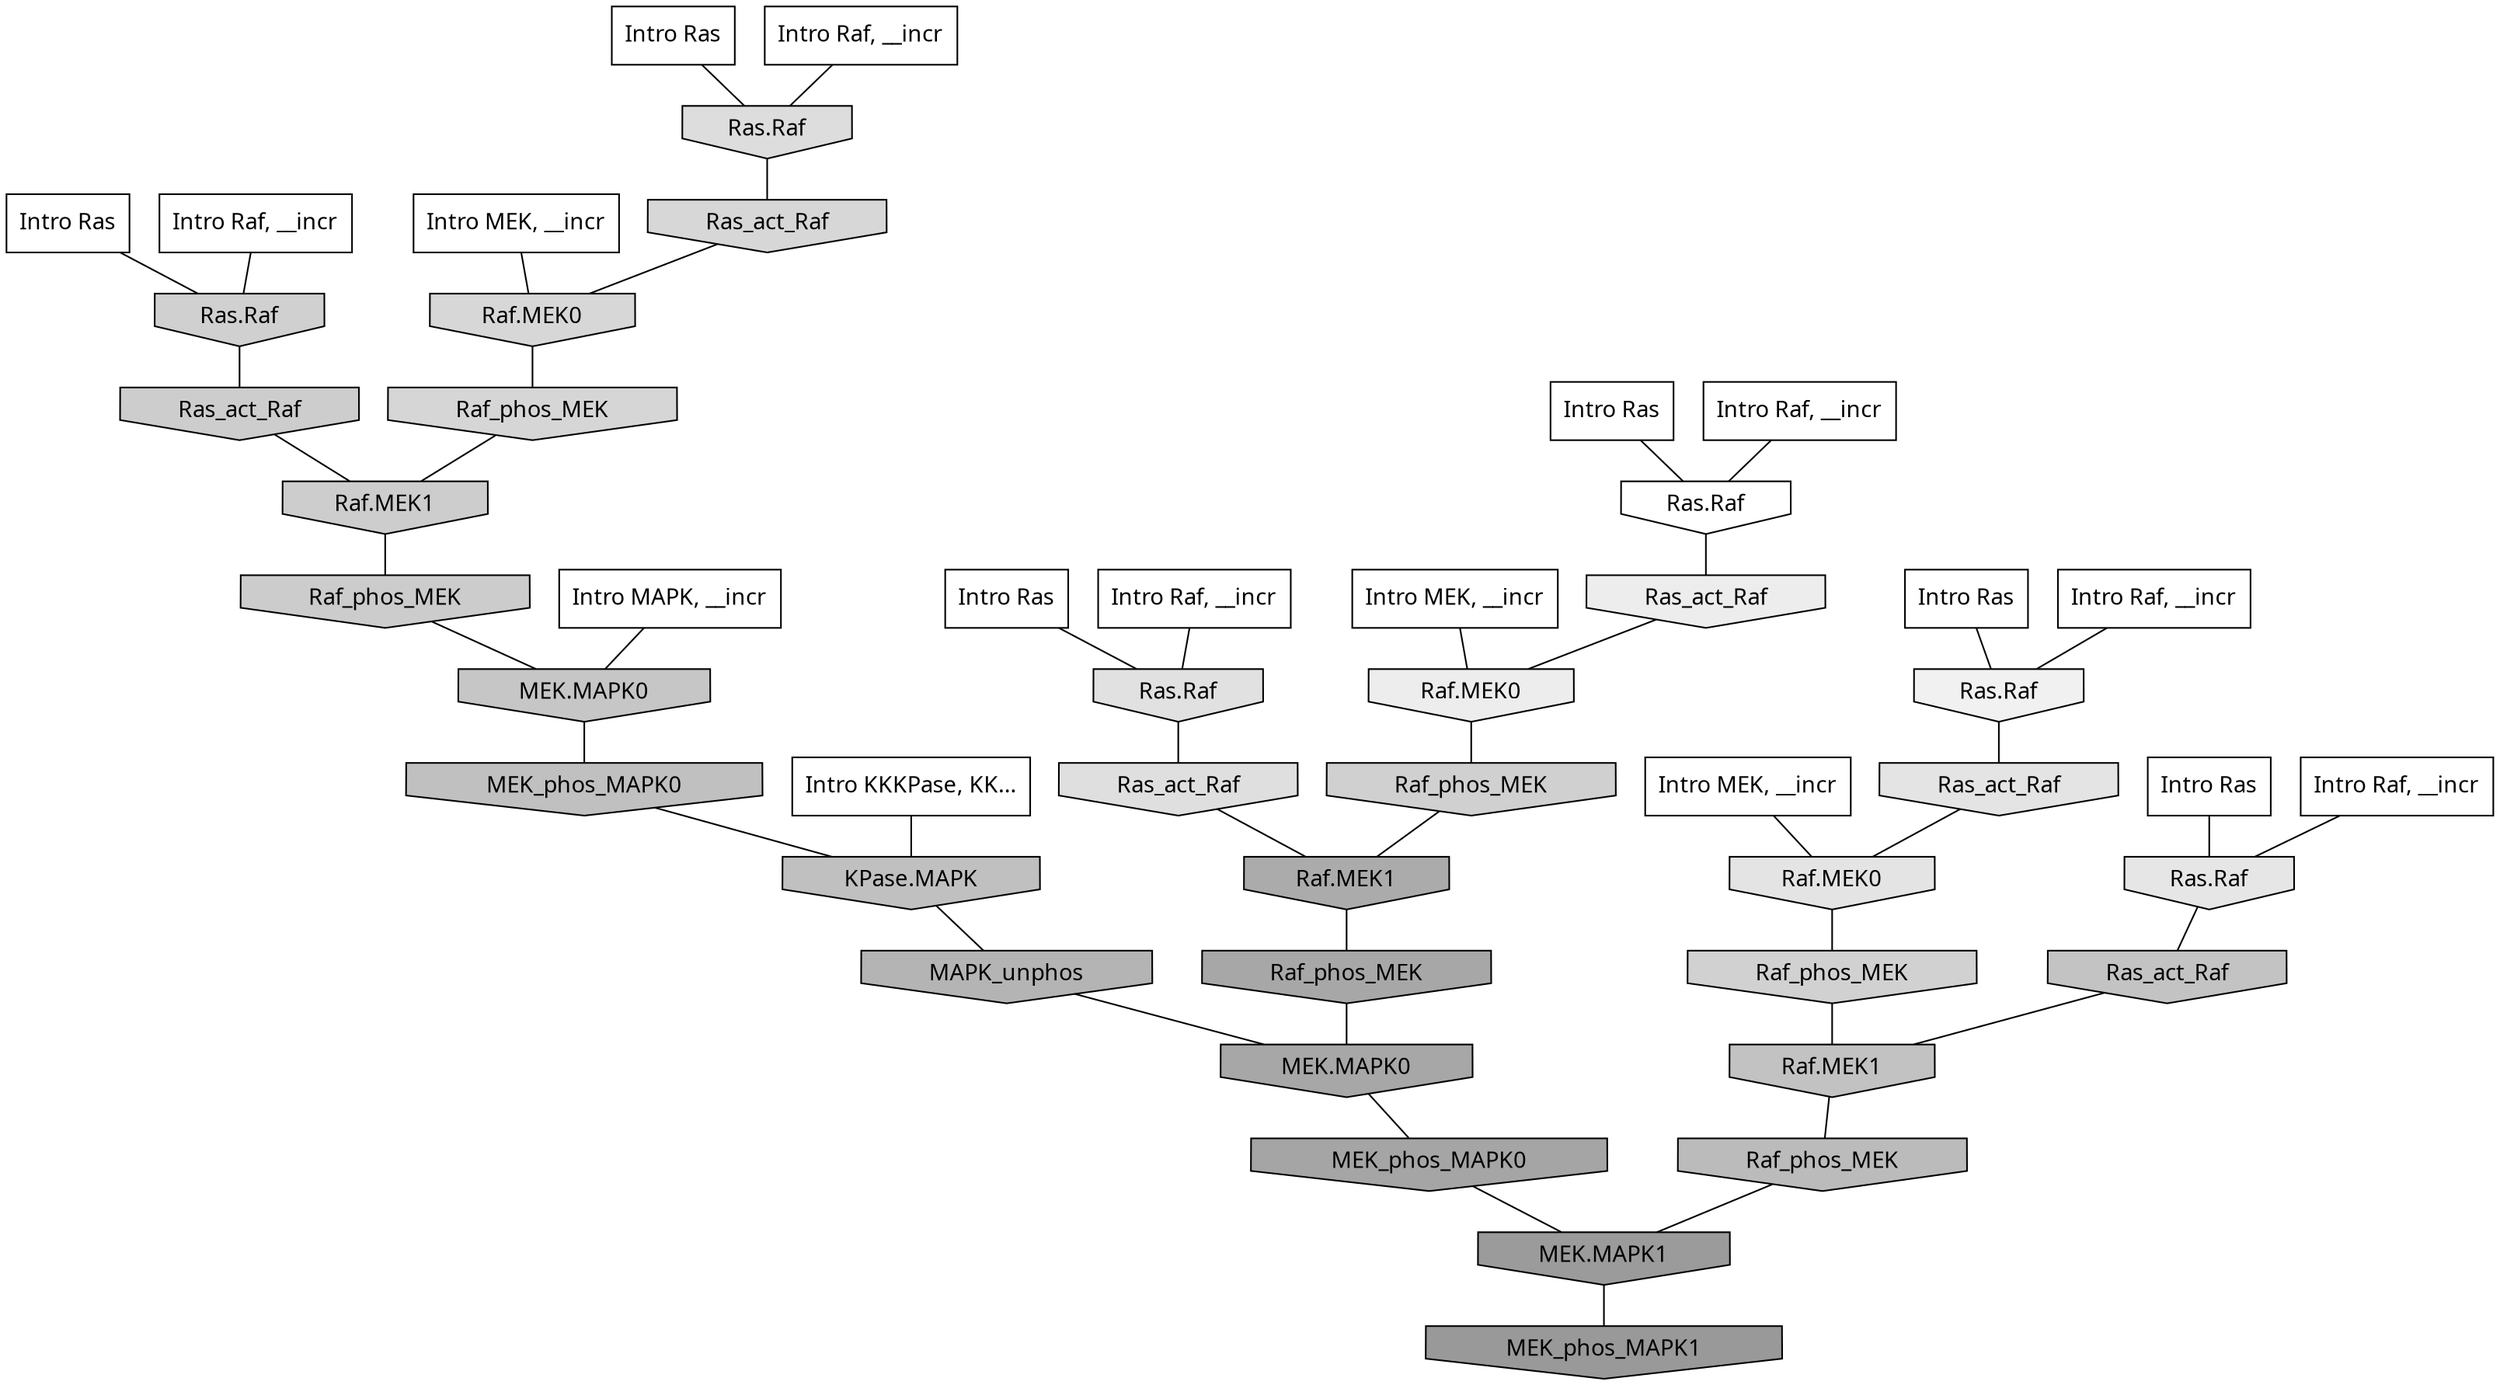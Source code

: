 digraph G{
  rankdir="TB";
  ranksep=0.30;
  node [fontname="CMU Serif"];
  edge [fontname="CMU Serif"];
  
  4 [label="Intro Ras", shape=rectangle, style=filled, fillcolor="0.000 0.000 1.000"]
  
  22 [label="Intro Ras", shape=rectangle, style=filled, fillcolor="0.000 0.000 1.000"]
  
  39 [label="Intro Ras", shape=rectangle, style=filled, fillcolor="0.000 0.000 1.000"]
  
  52 [label="Intro Ras", shape=rectangle, style=filled, fillcolor="0.000 0.000 1.000"]
  
  74 [label="Intro Ras", shape=rectangle, style=filled, fillcolor="0.000 0.000 1.000"]
  
  90 [label="Intro Ras", shape=rectangle, style=filled, fillcolor="0.000 0.000 1.000"]
  
  129 [label="Intro Raf, __incr", shape=rectangle, style=filled, fillcolor="0.000 0.000 1.000"]
  
  215 [label="Intro Raf, __incr", shape=rectangle, style=filled, fillcolor="0.000 0.000 1.000"]
  
  219 [label="Intro Raf, __incr", shape=rectangle, style=filled, fillcolor="0.000 0.000 1.000"]
  
  256 [label="Intro Raf, __incr", shape=rectangle, style=filled, fillcolor="0.000 0.000 1.000"]
  
  264 [label="Intro Raf, __incr", shape=rectangle, style=filled, fillcolor="0.000 0.000 1.000"]
  
  622 [label="Intro Raf, __incr", shape=rectangle, style=filled, fillcolor="0.000 0.000 1.000"]
  
  1122 [label="Intro MEK, __incr", shape=rectangle, style=filled, fillcolor="0.000 0.000 1.000"]
  
  1166 [label="Intro MEK, __incr", shape=rectangle, style=filled, fillcolor="0.000 0.000 1.000"]
  
  1266 [label="Intro MEK, __incr", shape=rectangle, style=filled, fillcolor="0.000 0.000 1.000"]
  
  2698 [label="Intro MAPK, __incr", shape=rectangle, style=filled, fillcolor="0.000 0.000 1.000"]
  
  3181 [label="Intro KKKPase, KK...", shape=rectangle, style=filled, fillcolor="0.000 0.000 1.000"]
  
  3297 [label="Ras.Raf", shape=invhouse, style=filled, fillcolor="0.000 0.000 1.000"]
  
  3728 [label="Ras.Raf", shape=invhouse, style=filled, fillcolor="0.000 0.000 0.944"]
  
  3925 [label="Ras_act_Raf", shape=invhouse, style=filled, fillcolor="0.000 0.000 0.929"]
  
  3928 [label="Raf.MEK0", shape=invhouse, style=filled, fillcolor="0.000 0.000 0.929"]
  
  4328 [label="Ras.Raf", shape=invhouse, style=filled, fillcolor="0.000 0.000 0.901"]
  
  4473 [label="Ras_act_Raf", shape=invhouse, style=filled, fillcolor="0.000 0.000 0.893"]
  
  4475 [label="Raf.MEK0", shape=invhouse, style=filled, fillcolor="0.000 0.000 0.893"]
  
  4685 [label="Ras.Raf", shape=invhouse, style=filled, fillcolor="0.000 0.000 0.880"]
  
  4763 [label="Ras_act_Raf", shape=invhouse, style=filled, fillcolor="0.000 0.000 0.875"]
  
  4921 [label="Ras.Raf", shape=invhouse, style=filled, fillcolor="0.000 0.000 0.866"]
  
  5338 [label="Ras_act_Raf", shape=invhouse, style=filled, fillcolor="0.000 0.000 0.841"]
  
  5340 [label="Raf.MEK0", shape=invhouse, style=filled, fillcolor="0.000 0.000 0.841"]
  
  5437 [label="Raf_phos_MEK", shape=invhouse, style=filled, fillcolor="0.000 0.000 0.836"]
  
  5714 [label="Raf_phos_MEK", shape=invhouse, style=filled, fillcolor="0.000 0.000 0.818"]
  
  5787 [label="Ras.Raf", shape=invhouse, style=filled, fillcolor="0.000 0.000 0.815"]
  
  5791 [label="Raf_phos_MEK", shape=invhouse, style=filled, fillcolor="0.000 0.000 0.815"]
  
  6018 [label="Ras_act_Raf", shape=invhouse, style=filled, fillcolor="0.000 0.000 0.803"]
  
  6025 [label="Raf.MEK1", shape=invhouse, style=filled, fillcolor="0.000 0.000 0.803"]
  
  6093 [label="Raf_phos_MEK", shape=invhouse, style=filled, fillcolor="0.000 0.000 0.799"]
  
  6640 [label="MEK.MAPK0", shape=invhouse, style=filled, fillcolor="0.000 0.000 0.776"]
  
  6941 [label="Ras_act_Raf", shape=invhouse, style=filled, fillcolor="0.000 0.000 0.765"]
  
  7144 [label="Raf.MEK1", shape=invhouse, style=filled, fillcolor="0.000 0.000 0.758"]
  
  7325 [label="MEK_phos_MAPK0", shape=invhouse, style=filled, fillcolor="0.000 0.000 0.753"]
  
  7353 [label="KPase.MAPK", shape=invhouse, style=filled, fillcolor="0.000 0.000 0.752"]
  
  7927 [label="Raf_phos_MEK", shape=invhouse, style=filled, fillcolor="0.000 0.000 0.733"]
  
  8923 [label="MAPK_unphos", shape=invhouse, style=filled, fillcolor="0.000 0.000 0.704"]
  
  10465 [label="Raf.MEK1", shape=invhouse, style=filled, fillcolor="0.000 0.000 0.669"]
  
  11232 [label="Raf_phos_MEK", shape=invhouse, style=filled, fillcolor="0.000 0.000 0.654"]
  
  11236 [label="MEK.MAPK0", shape=invhouse, style=filled, fillcolor="0.000 0.000 0.654"]
  
  11536 [label="MEK_phos_MAPK0", shape=invhouse, style=filled, fillcolor="0.000 0.000 0.648"]
  
  13963 [label="MEK.MAPK1", shape=invhouse, style=filled, fillcolor="0.000 0.000 0.608"]
  
  14653 [label="MEK_phos_MAPK1", shape=invhouse, style=filled, fillcolor="0.000 0.000 0.600"]
  
  
  13963 -> 14653 [dir=none, color="0.000 0.000 0.000"] 
  11536 -> 13963 [dir=none, color="0.000 0.000 0.000"] 
  11236 -> 11536 [dir=none, color="0.000 0.000 0.000"] 
  11232 -> 11236 [dir=none, color="0.000 0.000 0.000"] 
  10465 -> 11232 [dir=none, color="0.000 0.000 0.000"] 
  8923 -> 11236 [dir=none, color="0.000 0.000 0.000"] 
  7927 -> 13963 [dir=none, color="0.000 0.000 0.000"] 
  7353 -> 8923 [dir=none, color="0.000 0.000 0.000"] 
  7325 -> 7353 [dir=none, color="0.000 0.000 0.000"] 
  7144 -> 7927 [dir=none, color="0.000 0.000 0.000"] 
  6941 -> 7144 [dir=none, color="0.000 0.000 0.000"] 
  6640 -> 7325 [dir=none, color="0.000 0.000 0.000"] 
  6093 -> 6640 [dir=none, color="0.000 0.000 0.000"] 
  6025 -> 6093 [dir=none, color="0.000 0.000 0.000"] 
  6018 -> 6025 [dir=none, color="0.000 0.000 0.000"] 
  5791 -> 10465 [dir=none, color="0.000 0.000 0.000"] 
  5787 -> 6018 [dir=none, color="0.000 0.000 0.000"] 
  5714 -> 7144 [dir=none, color="0.000 0.000 0.000"] 
  5437 -> 6025 [dir=none, color="0.000 0.000 0.000"] 
  5340 -> 5437 [dir=none, color="0.000 0.000 0.000"] 
  5338 -> 5340 [dir=none, color="0.000 0.000 0.000"] 
  4921 -> 5338 [dir=none, color="0.000 0.000 0.000"] 
  4763 -> 10465 [dir=none, color="0.000 0.000 0.000"] 
  4685 -> 4763 [dir=none, color="0.000 0.000 0.000"] 
  4475 -> 5714 [dir=none, color="0.000 0.000 0.000"] 
  4473 -> 4475 [dir=none, color="0.000 0.000 0.000"] 
  4328 -> 6941 [dir=none, color="0.000 0.000 0.000"] 
  3928 -> 5791 [dir=none, color="0.000 0.000 0.000"] 
  3925 -> 3928 [dir=none, color="0.000 0.000 0.000"] 
  3728 -> 4473 [dir=none, color="0.000 0.000 0.000"] 
  3297 -> 3925 [dir=none, color="0.000 0.000 0.000"] 
  3181 -> 7353 [dir=none, color="0.000 0.000 0.000"] 
  2698 -> 6640 [dir=none, color="0.000 0.000 0.000"] 
  1266 -> 5340 [dir=none, color="0.000 0.000 0.000"] 
  1166 -> 3928 [dir=none, color="0.000 0.000 0.000"] 
  1122 -> 4475 [dir=none, color="0.000 0.000 0.000"] 
  622 -> 3297 [dir=none, color="0.000 0.000 0.000"] 
  264 -> 5787 [dir=none, color="0.000 0.000 0.000"] 
  256 -> 4685 [dir=none, color="0.000 0.000 0.000"] 
  219 -> 3728 [dir=none, color="0.000 0.000 0.000"] 
  215 -> 4328 [dir=none, color="0.000 0.000 0.000"] 
  129 -> 4921 [dir=none, color="0.000 0.000 0.000"] 
  90 -> 4685 [dir=none, color="0.000 0.000 0.000"] 
  74 -> 3728 [dir=none, color="0.000 0.000 0.000"] 
  52 -> 4921 [dir=none, color="0.000 0.000 0.000"] 
  39 -> 4328 [dir=none, color="0.000 0.000 0.000"] 
  22 -> 3297 [dir=none, color="0.000 0.000 0.000"] 
  4 -> 5787 [dir=none, color="0.000 0.000 0.000"] 
  
  }
